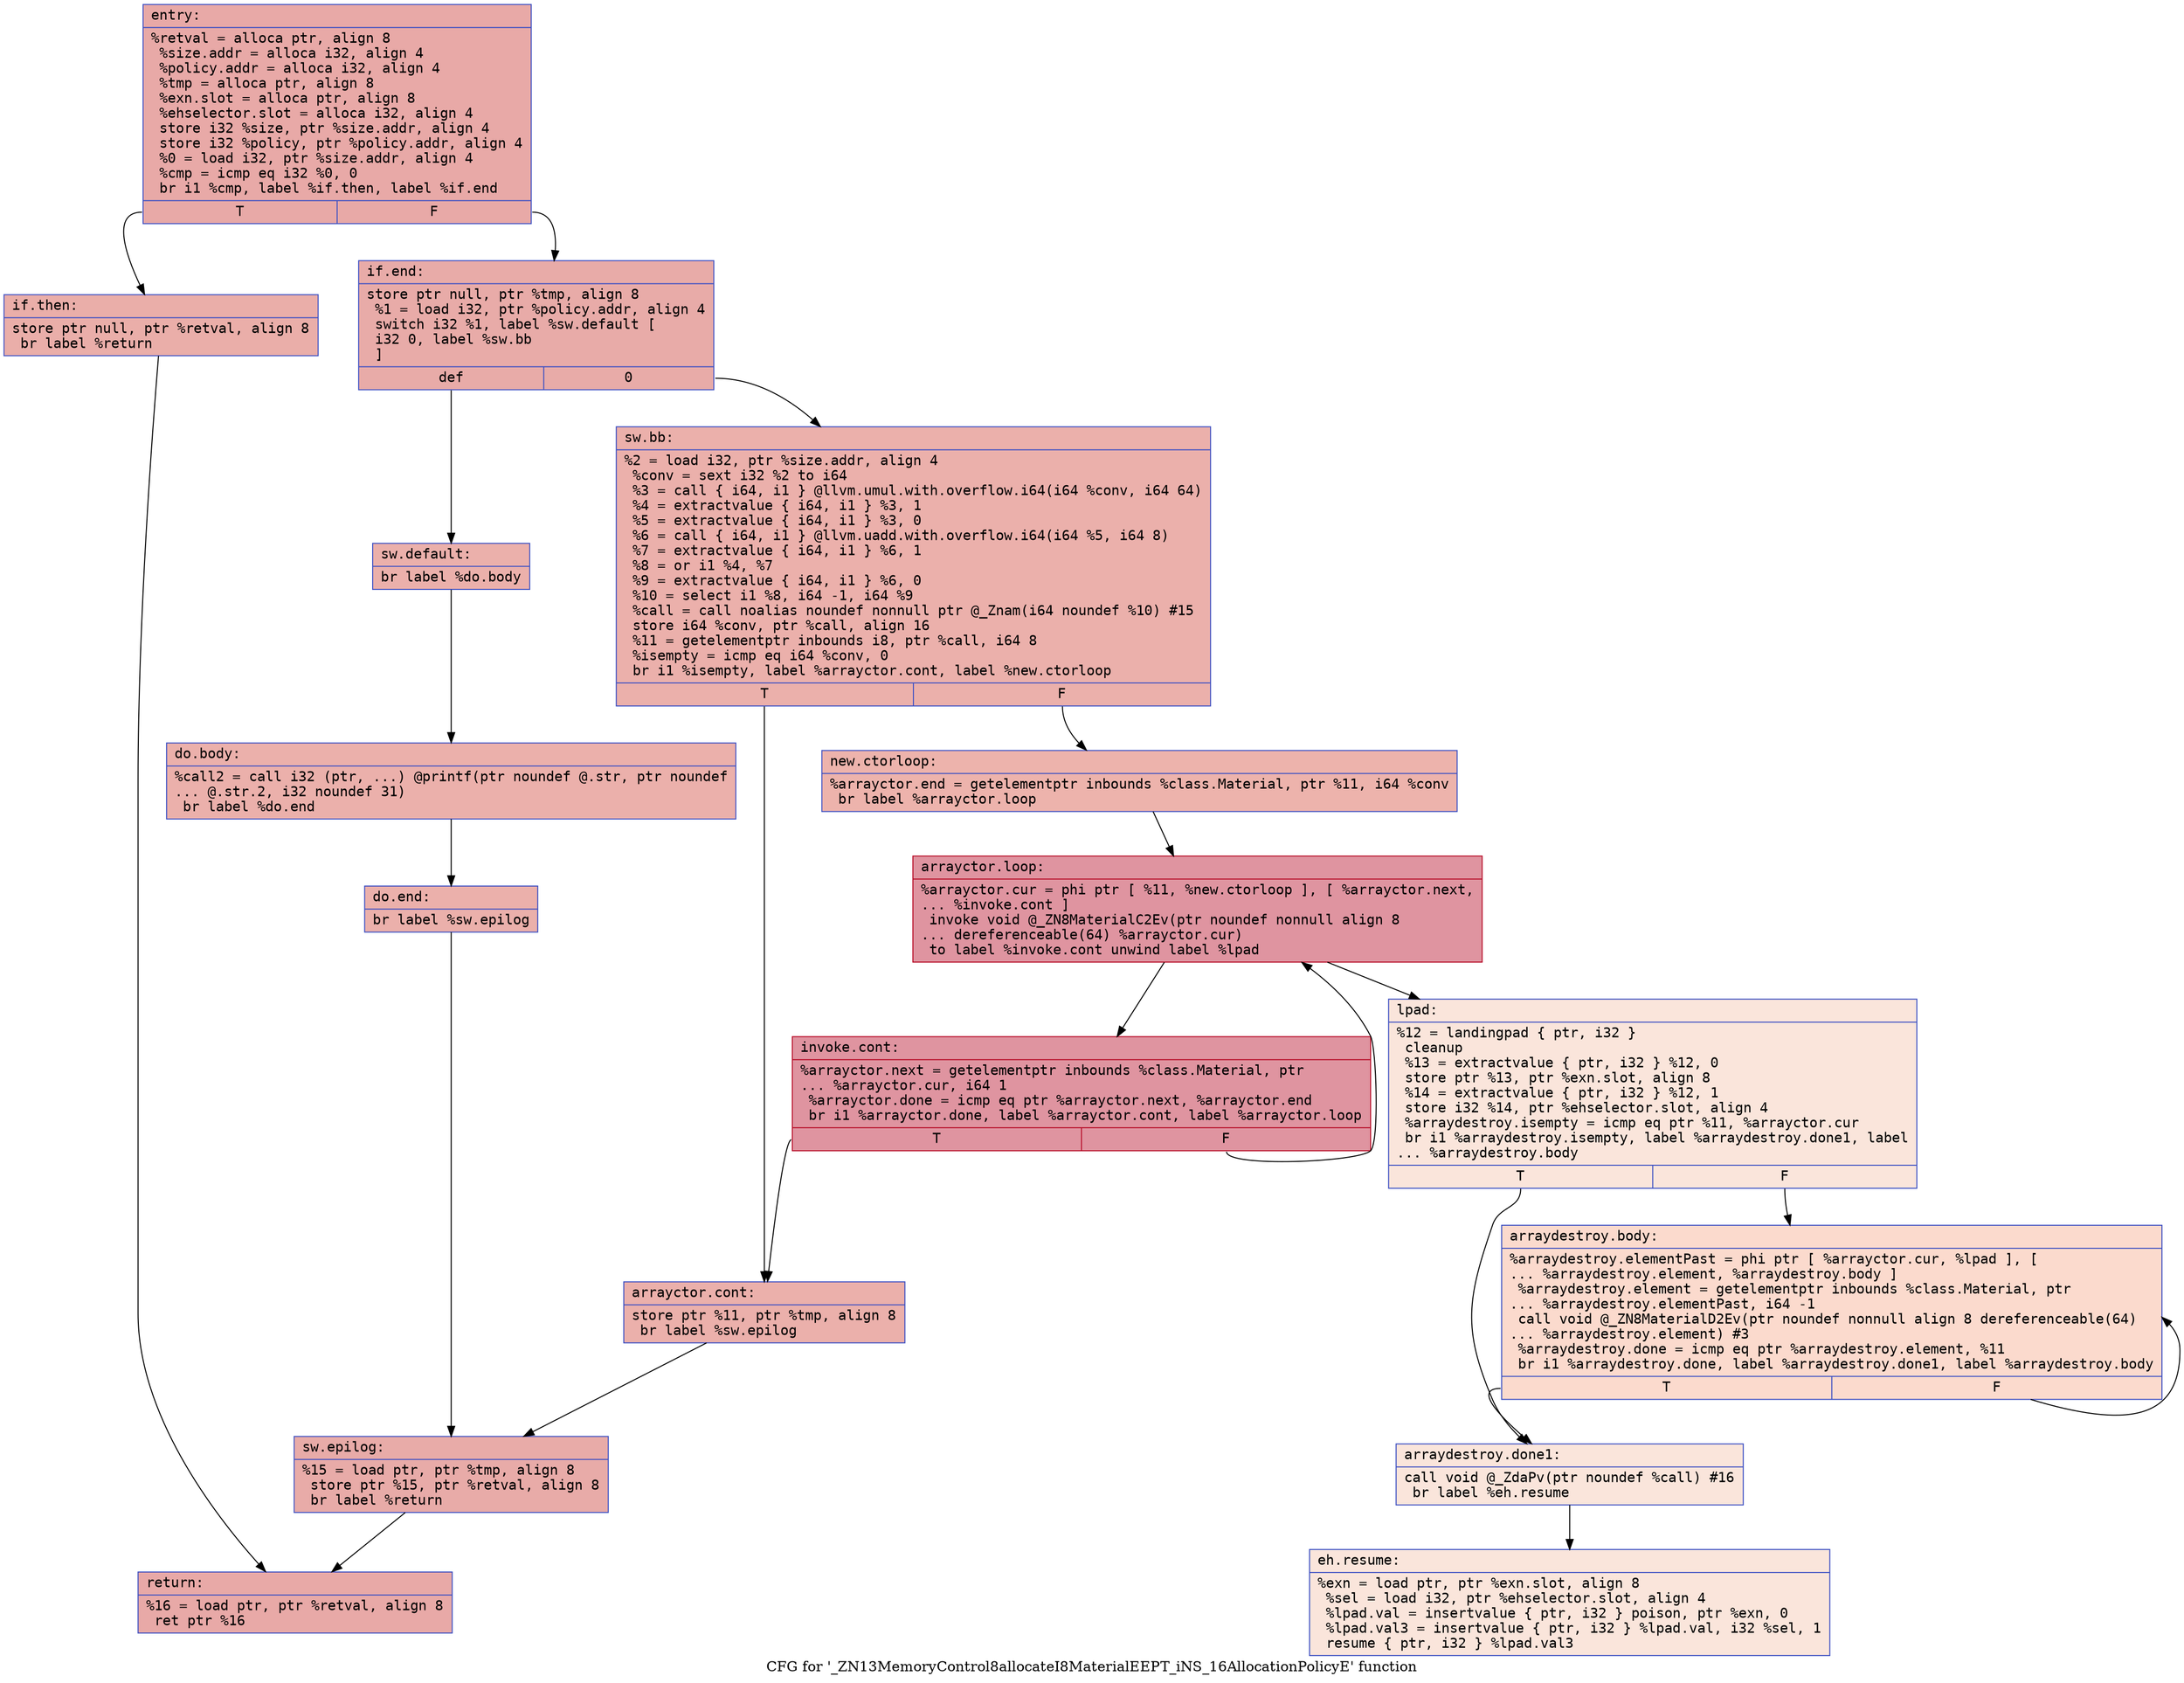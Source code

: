 digraph "CFG for '_ZN13MemoryControl8allocateI8MaterialEEPT_iNS_16AllocationPolicyE' function" {
	label="CFG for '_ZN13MemoryControl8allocateI8MaterialEEPT_iNS_16AllocationPolicyE' function";

	Node0x55dab4742850 [shape=record,color="#3d50c3ff", style=filled, fillcolor="#ca3b3770" fontname="Courier",label="{entry:\l|  %retval = alloca ptr, align 8\l  %size.addr = alloca i32, align 4\l  %policy.addr = alloca i32, align 4\l  %tmp = alloca ptr, align 8\l  %exn.slot = alloca ptr, align 8\l  %ehselector.slot = alloca i32, align 4\l  store i32 %size, ptr %size.addr, align 4\l  store i32 %policy, ptr %policy.addr, align 4\l  %0 = load i32, ptr %size.addr, align 4\l  %cmp = icmp eq i32 %0, 0\l  br i1 %cmp, label %if.then, label %if.end\l|{<s0>T|<s1>F}}"];
	Node0x55dab4742850:s0 -> Node0x55dab47428c0[tooltip="entry -> if.then\nProbability 37.50%" ];
	Node0x55dab4742850:s1 -> Node0x55dab4743100[tooltip="entry -> if.end\nProbability 62.50%" ];
	Node0x55dab47428c0 [shape=record,color="#3d50c3ff", style=filled, fillcolor="#d0473d70" fontname="Courier",label="{if.then:\l|  store ptr null, ptr %retval, align 8\l  br label %return\l}"];
	Node0x55dab47428c0 -> Node0x55dab47432c0[tooltip="if.then -> return\nProbability 100.00%" ];
	Node0x55dab4743100 [shape=record,color="#3d50c3ff", style=filled, fillcolor="#cc403a70" fontname="Courier",label="{if.end:\l|  store ptr null, ptr %tmp, align 8\l  %1 = load i32, ptr %policy.addr, align 4\l  switch i32 %1, label %sw.default [\l    i32 0, label %sw.bb\l  ]\l|{<s0>def|<s1>0}}"];
	Node0x55dab4743100:s0 -> Node0x55dab4743660[tooltip="if.end -> sw.default\nProbability 50.00%" ];
	Node0x55dab4743100:s1 -> Node0x55dab47436e0[tooltip="if.end -> sw.bb\nProbability 50.00%" ];
	Node0x55dab47436e0 [shape=record,color="#3d50c3ff", style=filled, fillcolor="#d24b4070" fontname="Courier",label="{sw.bb:\l|  %2 = load i32, ptr %size.addr, align 4\l  %conv = sext i32 %2 to i64\l  %3 = call \{ i64, i1 \} @llvm.umul.with.overflow.i64(i64 %conv, i64 64)\l  %4 = extractvalue \{ i64, i1 \} %3, 1\l  %5 = extractvalue \{ i64, i1 \} %3, 0\l  %6 = call \{ i64, i1 \} @llvm.uadd.with.overflow.i64(i64 %5, i64 8)\l  %7 = extractvalue \{ i64, i1 \} %6, 1\l  %8 = or i1 %4, %7\l  %9 = extractvalue \{ i64, i1 \} %6, 0\l  %10 = select i1 %8, i64 -1, i64 %9\l  %call = call noalias noundef nonnull ptr @_Znam(i64 noundef %10) #15\l  store i64 %conv, ptr %call, align 16\l  %11 = getelementptr inbounds i8, ptr %call, i64 8\l  %isempty = icmp eq i64 %conv, 0\l  br i1 %isempty, label %arrayctor.cont, label %new.ctorloop\l|{<s0>T|<s1>F}}"];
	Node0x55dab47436e0:s0 -> Node0x55dab47442a0[tooltip="sw.bb -> arrayctor.cont\nProbability 37.50%" ];
	Node0x55dab47436e0:s1 -> Node0x55dab47442f0[tooltip="sw.bb -> new.ctorloop\nProbability 62.50%" ];
	Node0x55dab47442f0 [shape=record,color="#3d50c3ff", style=filled, fillcolor="#d6524470" fontname="Courier",label="{new.ctorloop:\l|  %arrayctor.end = getelementptr inbounds %class.Material, ptr %11, i64 %conv\l  br label %arrayctor.loop\l}"];
	Node0x55dab47442f0 -> Node0x55dab4744520[tooltip="new.ctorloop -> arrayctor.loop\nProbability 100.00%" ];
	Node0x55dab4744520 [shape=record,color="#b70d28ff", style=filled, fillcolor="#b70d2870" fontname="Courier",label="{arrayctor.loop:\l|  %arrayctor.cur = phi ptr [ %11, %new.ctorloop ], [ %arrayctor.next,\l... %invoke.cont ]\l  invoke void @_ZN8MaterialC2Ev(ptr noundef nonnull align 8\l... dereferenceable(64) %arrayctor.cur)\l          to label %invoke.cont unwind label %lpad\l}"];
	Node0x55dab4744520 -> Node0x55dab4744670[tooltip="arrayctor.loop -> invoke.cont\nProbability 100.00%" ];
	Node0x55dab4744520 -> Node0x55dab4744870[tooltip="arrayctor.loop -> lpad\nProbability 0.00%" ];
	Node0x55dab4744670 [shape=record,color="#b70d28ff", style=filled, fillcolor="#b70d2870" fontname="Courier",label="{invoke.cont:\l|  %arrayctor.next = getelementptr inbounds %class.Material, ptr\l... %arrayctor.cur, i64 1\l  %arrayctor.done = icmp eq ptr %arrayctor.next, %arrayctor.end\l  br i1 %arrayctor.done, label %arrayctor.cont, label %arrayctor.loop\l|{<s0>T|<s1>F}}"];
	Node0x55dab4744670:s0 -> Node0x55dab47442a0[tooltip="invoke.cont -> arrayctor.cont\nProbability 3.12%" ];
	Node0x55dab4744670:s1 -> Node0x55dab4744520[tooltip="invoke.cont -> arrayctor.loop\nProbability 96.88%" ];
	Node0x55dab47442a0 [shape=record,color="#3d50c3ff", style=filled, fillcolor="#d24b4070" fontname="Courier",label="{arrayctor.cont:\l|  store ptr %11, ptr %tmp, align 8\l  br label %sw.epilog\l}"];
	Node0x55dab47442a0 -> Node0x55dab4744ed0[tooltip="arrayctor.cont -> sw.epilog\nProbability 100.00%" ];
	Node0x55dab4744870 [shape=record,color="#3d50c3ff", style=filled, fillcolor="#f4c5ad70" fontname="Courier",label="{lpad:\l|  %12 = landingpad \{ ptr, i32 \}\l          cleanup\l  %13 = extractvalue \{ ptr, i32 \} %12, 0\l  store ptr %13, ptr %exn.slot, align 8\l  %14 = extractvalue \{ ptr, i32 \} %12, 1\l  store i32 %14, ptr %ehselector.slot, align 4\l  %arraydestroy.isempty = icmp eq ptr %11, %arrayctor.cur\l  br i1 %arraydestroy.isempty, label %arraydestroy.done1, label\l... %arraydestroy.body\l|{<s0>T|<s1>F}}"];
	Node0x55dab4744870:s0 -> Node0x55dab4745340[tooltip="lpad -> arraydestroy.done1\nProbability 37.50%" ];
	Node0x55dab4744870:s1 -> Node0x55dab4745390[tooltip="lpad -> arraydestroy.body\nProbability 62.50%" ];
	Node0x55dab4745390 [shape=record,color="#3d50c3ff", style=filled, fillcolor="#f7ac8e70" fontname="Courier",label="{arraydestroy.body:\l|  %arraydestroy.elementPast = phi ptr [ %arrayctor.cur, %lpad ], [\l... %arraydestroy.element, %arraydestroy.body ]\l  %arraydestroy.element = getelementptr inbounds %class.Material, ptr\l... %arraydestroy.elementPast, i64 -1\l  call void @_ZN8MaterialD2Ev(ptr noundef nonnull align 8 dereferenceable(64)\l... %arraydestroy.element) #3\l  %arraydestroy.done = icmp eq ptr %arraydestroy.element, %11\l  br i1 %arraydestroy.done, label %arraydestroy.done1, label %arraydestroy.body\l|{<s0>T|<s1>F}}"];
	Node0x55dab4745390:s0 -> Node0x55dab4745340[tooltip="arraydestroy.body -> arraydestroy.done1\nProbability 3.12%" ];
	Node0x55dab4745390:s1 -> Node0x55dab4745390[tooltip="arraydestroy.body -> arraydestroy.body\nProbability 96.88%" ];
	Node0x55dab4745340 [shape=record,color="#3d50c3ff", style=filled, fillcolor="#f4c5ad70" fontname="Courier",label="{arraydestroy.done1:\l|  call void @_ZdaPv(ptr noundef %call) #16\l  br label %eh.resume\l}"];
	Node0x55dab4745340 -> Node0x55dab4745a80[tooltip="arraydestroy.done1 -> eh.resume\nProbability 100.00%" ];
	Node0x55dab4743660 [shape=record,color="#3d50c3ff", style=filled, fillcolor="#d24b4070" fontname="Courier",label="{sw.default:\l|  br label %do.body\l}"];
	Node0x55dab4743660 -> Node0x55dab4745b40[tooltip="sw.default -> do.body\nProbability 100.00%" ];
	Node0x55dab4745b40 [shape=record,color="#3d50c3ff", style=filled, fillcolor="#d24b4070" fontname="Courier",label="{do.body:\l|  %call2 = call i32 (ptr, ...) @printf(ptr noundef @.str, ptr noundef\l... @.str.2, i32 noundef 31)\l  br label %do.end\l}"];
	Node0x55dab4745b40 -> Node0x55dab4745d50[tooltip="do.body -> do.end\nProbability 100.00%" ];
	Node0x55dab4745d50 [shape=record,color="#3d50c3ff", style=filled, fillcolor="#d24b4070" fontname="Courier",label="{do.end:\l|  br label %sw.epilog\l}"];
	Node0x55dab4745d50 -> Node0x55dab4744ed0[tooltip="do.end -> sw.epilog\nProbability 100.00%" ];
	Node0x55dab4744ed0 [shape=record,color="#3d50c3ff", style=filled, fillcolor="#cc403a70" fontname="Courier",label="{sw.epilog:\l|  %15 = load ptr, ptr %tmp, align 8\l  store ptr %15, ptr %retval, align 8\l  br label %return\l}"];
	Node0x55dab4744ed0 -> Node0x55dab47432c0[tooltip="sw.epilog -> return\nProbability 100.00%" ];
	Node0x55dab47432c0 [shape=record,color="#3d50c3ff", style=filled, fillcolor="#ca3b3770" fontname="Courier",label="{return:\l|  %16 = load ptr, ptr %retval, align 8\l  ret ptr %16\l}"];
	Node0x55dab4745a80 [shape=record,color="#3d50c3ff", style=filled, fillcolor="#f4c5ad70" fontname="Courier",label="{eh.resume:\l|  %exn = load ptr, ptr %exn.slot, align 8\l  %sel = load i32, ptr %ehselector.slot, align 4\l  %lpad.val = insertvalue \{ ptr, i32 \} poison, ptr %exn, 0\l  %lpad.val3 = insertvalue \{ ptr, i32 \} %lpad.val, i32 %sel, 1\l  resume \{ ptr, i32 \} %lpad.val3\l}"];
}
